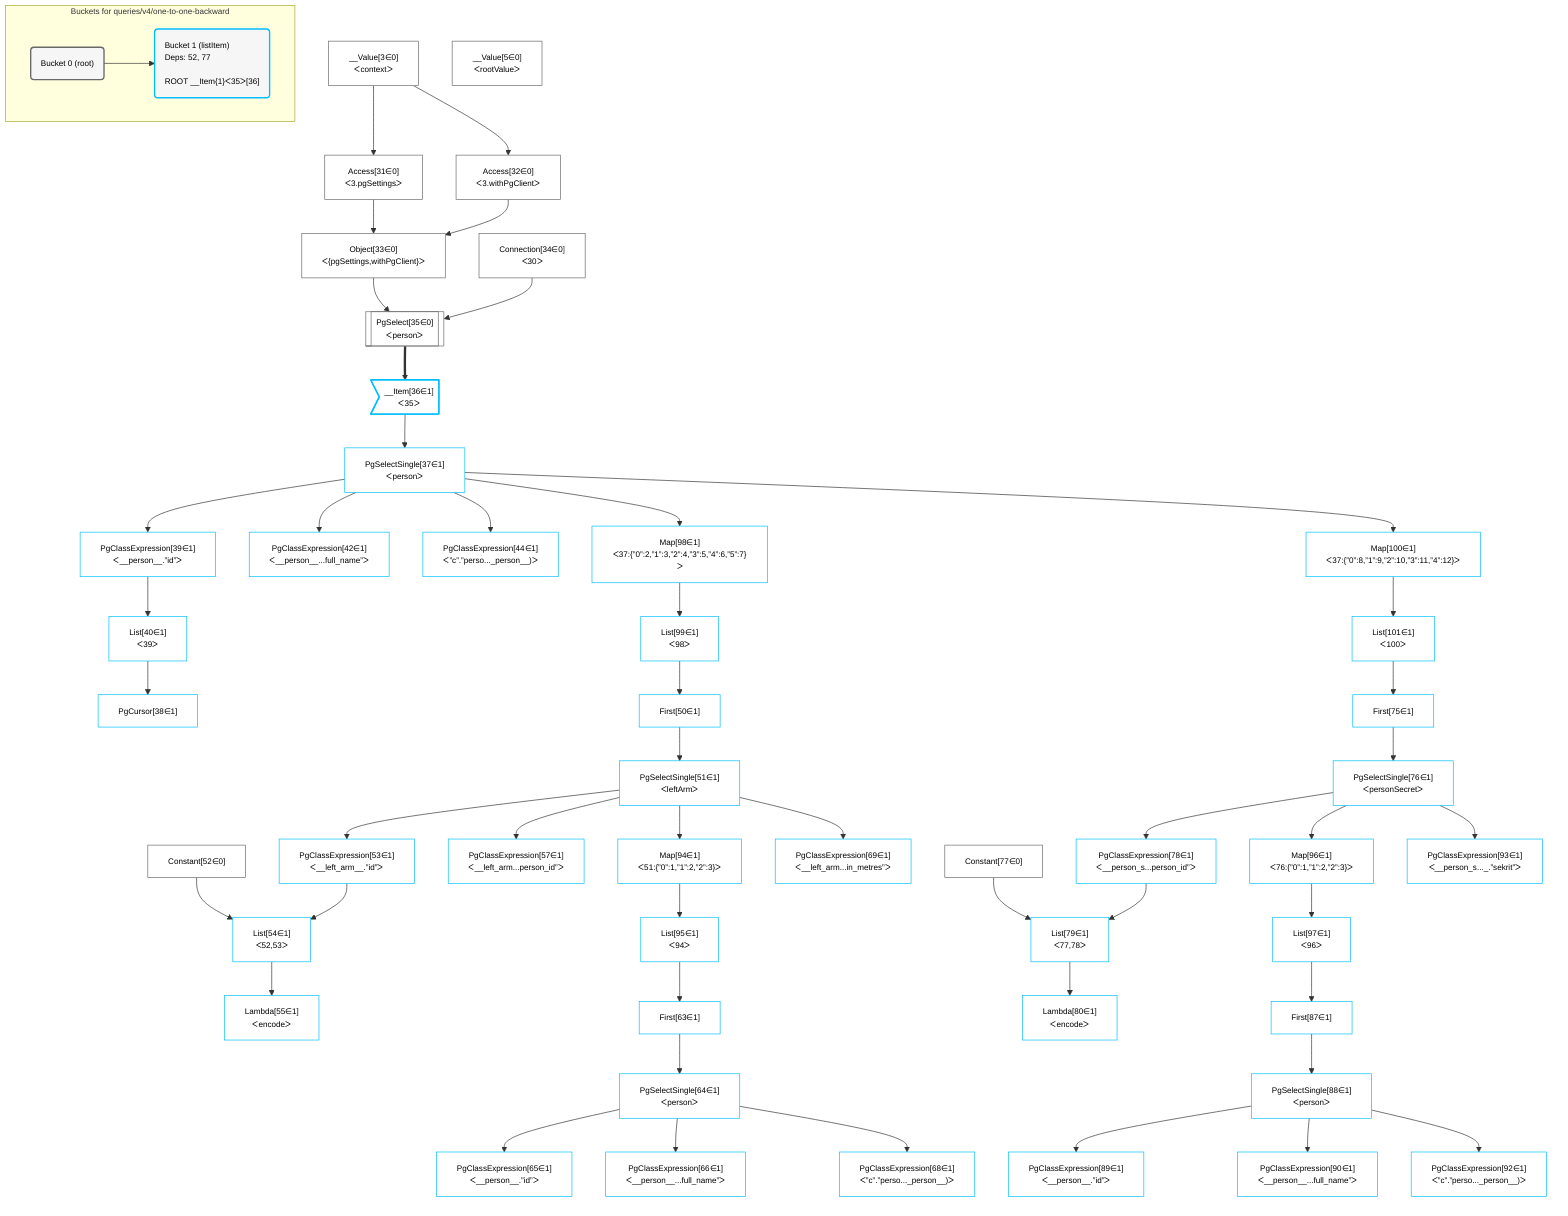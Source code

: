 %%{init: {'themeVariables': { 'fontSize': '12px'}}}%%
graph TD
    classDef path fill:#eee,stroke:#000,color:#000
    classDef plan fill:#fff,stroke-width:1px,color:#000
    classDef itemplan fill:#fff,stroke-width:2px,color:#000
    classDef sideeffectplan fill:#f00,stroke-width:2px,color:#000
    classDef bucket fill:#f6f6f6,color:#000,stroke-width:2px,text-align:left


    %% define steps
    __Value3["__Value[3∈0]<br />ᐸcontextᐳ"]:::plan
    __Value5["__Value[5∈0]<br />ᐸrootValueᐳ"]:::plan
    Access31["Access[31∈0]<br />ᐸ3.pgSettingsᐳ"]:::plan
    Access32["Access[32∈0]<br />ᐸ3.withPgClientᐳ"]:::plan
    Object33["Object[33∈0]<br />ᐸ{pgSettings,withPgClient}ᐳ"]:::plan
    Connection34["Connection[34∈0]<br />ᐸ30ᐳ"]:::plan
    PgSelect35[["PgSelect[35∈0]<br />ᐸpersonᐳ"]]:::plan
    __Item36>"__Item[36∈1]<br />ᐸ35ᐳ"]:::itemplan
    PgSelectSingle37["PgSelectSingle[37∈1]<br />ᐸpersonᐳ"]:::plan
    PgClassExpression39["PgClassExpression[39∈1]<br />ᐸ__person__.”id”ᐳ"]:::plan
    List40["List[40∈1]<br />ᐸ39ᐳ"]:::plan
    PgCursor38["PgCursor[38∈1]"]:::plan
    PgClassExpression42["PgClassExpression[42∈1]<br />ᐸ__person__...full_name”ᐳ"]:::plan
    PgClassExpression44["PgClassExpression[44∈1]<br />ᐸ”c”.”perso..._person__)ᐳ"]:::plan
    Map98["Map[98∈1]<br />ᐸ37:{”0”:2,”1”:3,”2”:4,”3”:5,”4”:6,”5”:7}ᐳ"]:::plan
    List99["List[99∈1]<br />ᐸ98ᐳ"]:::plan
    First50["First[50∈1]"]:::plan
    PgSelectSingle51["PgSelectSingle[51∈1]<br />ᐸleftArmᐳ"]:::plan
    Constant52["Constant[52∈0]"]:::plan
    PgClassExpression53["PgClassExpression[53∈1]<br />ᐸ__left_arm__.”id”ᐳ"]:::plan
    List54["List[54∈1]<br />ᐸ52,53ᐳ"]:::plan
    Lambda55["Lambda[55∈1]<br />ᐸencodeᐳ"]:::plan
    PgClassExpression57["PgClassExpression[57∈1]<br />ᐸ__left_arm...person_id”ᐳ"]:::plan
    Map94["Map[94∈1]<br />ᐸ51:{”0”:1,”1”:2,”2”:3}ᐳ"]:::plan
    List95["List[95∈1]<br />ᐸ94ᐳ"]:::plan
    First63["First[63∈1]"]:::plan
    PgSelectSingle64["PgSelectSingle[64∈1]<br />ᐸpersonᐳ"]:::plan
    PgClassExpression65["PgClassExpression[65∈1]<br />ᐸ__person__.”id”ᐳ"]:::plan
    PgClassExpression66["PgClassExpression[66∈1]<br />ᐸ__person__...full_name”ᐳ"]:::plan
    PgClassExpression68["PgClassExpression[68∈1]<br />ᐸ”c”.”perso..._person__)ᐳ"]:::plan
    PgClassExpression69["PgClassExpression[69∈1]<br />ᐸ__left_arm...in_metres”ᐳ"]:::plan
    Map100["Map[100∈1]<br />ᐸ37:{”0”:8,”1”:9,”2”:10,”3”:11,”4”:12}ᐳ"]:::plan
    List101["List[101∈1]<br />ᐸ100ᐳ"]:::plan
    First75["First[75∈1]"]:::plan
    PgSelectSingle76["PgSelectSingle[76∈1]<br />ᐸpersonSecretᐳ"]:::plan
    Constant77["Constant[77∈0]"]:::plan
    PgClassExpression78["PgClassExpression[78∈1]<br />ᐸ__person_s...person_id”ᐳ"]:::plan
    List79["List[79∈1]<br />ᐸ77,78ᐳ"]:::plan
    Lambda80["Lambda[80∈1]<br />ᐸencodeᐳ"]:::plan
    Map96["Map[96∈1]<br />ᐸ76:{”0”:1,”1”:2,”2”:3}ᐳ"]:::plan
    List97["List[97∈1]<br />ᐸ96ᐳ"]:::plan
    First87["First[87∈1]"]:::plan
    PgSelectSingle88["PgSelectSingle[88∈1]<br />ᐸpersonᐳ"]:::plan
    PgClassExpression89["PgClassExpression[89∈1]<br />ᐸ__person__.”id”ᐳ"]:::plan
    PgClassExpression90["PgClassExpression[90∈1]<br />ᐸ__person__...full_name”ᐳ"]:::plan
    PgClassExpression92["PgClassExpression[92∈1]<br />ᐸ”c”.”perso..._person__)ᐳ"]:::plan
    PgClassExpression93["PgClassExpression[93∈1]<br />ᐸ__person_s..._.”sekrit”ᐳ"]:::plan

    %% plan dependencies
    __Value3 --> Access31
    __Value3 --> Access32
    Access31 & Access32 --> Object33
    Object33 & Connection34 --> PgSelect35
    PgSelect35 ==> __Item36
    __Item36 --> PgSelectSingle37
    PgSelectSingle37 --> PgClassExpression39
    PgClassExpression39 --> List40
    List40 --> PgCursor38
    PgSelectSingle37 --> PgClassExpression42
    PgSelectSingle37 --> PgClassExpression44
    PgSelectSingle37 --> Map98
    Map98 --> List99
    List99 --> First50
    First50 --> PgSelectSingle51
    PgSelectSingle51 --> PgClassExpression53
    Constant52 & PgClassExpression53 --> List54
    List54 --> Lambda55
    PgSelectSingle51 --> PgClassExpression57
    PgSelectSingle51 --> Map94
    Map94 --> List95
    List95 --> First63
    First63 --> PgSelectSingle64
    PgSelectSingle64 --> PgClassExpression65
    PgSelectSingle64 --> PgClassExpression66
    PgSelectSingle64 --> PgClassExpression68
    PgSelectSingle51 --> PgClassExpression69
    PgSelectSingle37 --> Map100
    Map100 --> List101
    List101 --> First75
    First75 --> PgSelectSingle76
    PgSelectSingle76 --> PgClassExpression78
    Constant77 & PgClassExpression78 --> List79
    List79 --> Lambda80
    PgSelectSingle76 --> Map96
    Map96 --> List97
    List97 --> First87
    First87 --> PgSelectSingle88
    PgSelectSingle88 --> PgClassExpression89
    PgSelectSingle88 --> PgClassExpression90
    PgSelectSingle88 --> PgClassExpression92
    PgSelectSingle76 --> PgClassExpression93

    subgraph "Buckets for queries/v4/one-to-one-backward"
    Bucket0("Bucket 0 (root)"):::bucket
    classDef bucket0 stroke:#696969
    class Bucket0,__Value3,__Value5,Access31,Access32,Object33,Connection34,PgSelect35,Constant52,Constant77 bucket0
    Bucket1("Bucket 1 (listItem)<br />Deps: 52, 77<br /><br />ROOT __Item{1}ᐸ35ᐳ[36]"):::bucket
    classDef bucket1 stroke:#00bfff
    class Bucket1,__Item36,PgSelectSingle37,PgCursor38,PgClassExpression39,List40,PgClassExpression42,PgClassExpression44,First50,PgSelectSingle51,PgClassExpression53,List54,Lambda55,PgClassExpression57,First63,PgSelectSingle64,PgClassExpression65,PgClassExpression66,PgClassExpression68,PgClassExpression69,First75,PgSelectSingle76,PgClassExpression78,List79,Lambda80,First87,PgSelectSingle88,PgClassExpression89,PgClassExpression90,PgClassExpression92,PgClassExpression93,Map94,List95,Map96,List97,Map98,List99,Map100,List101 bucket1
    Bucket0 --> Bucket1
    end